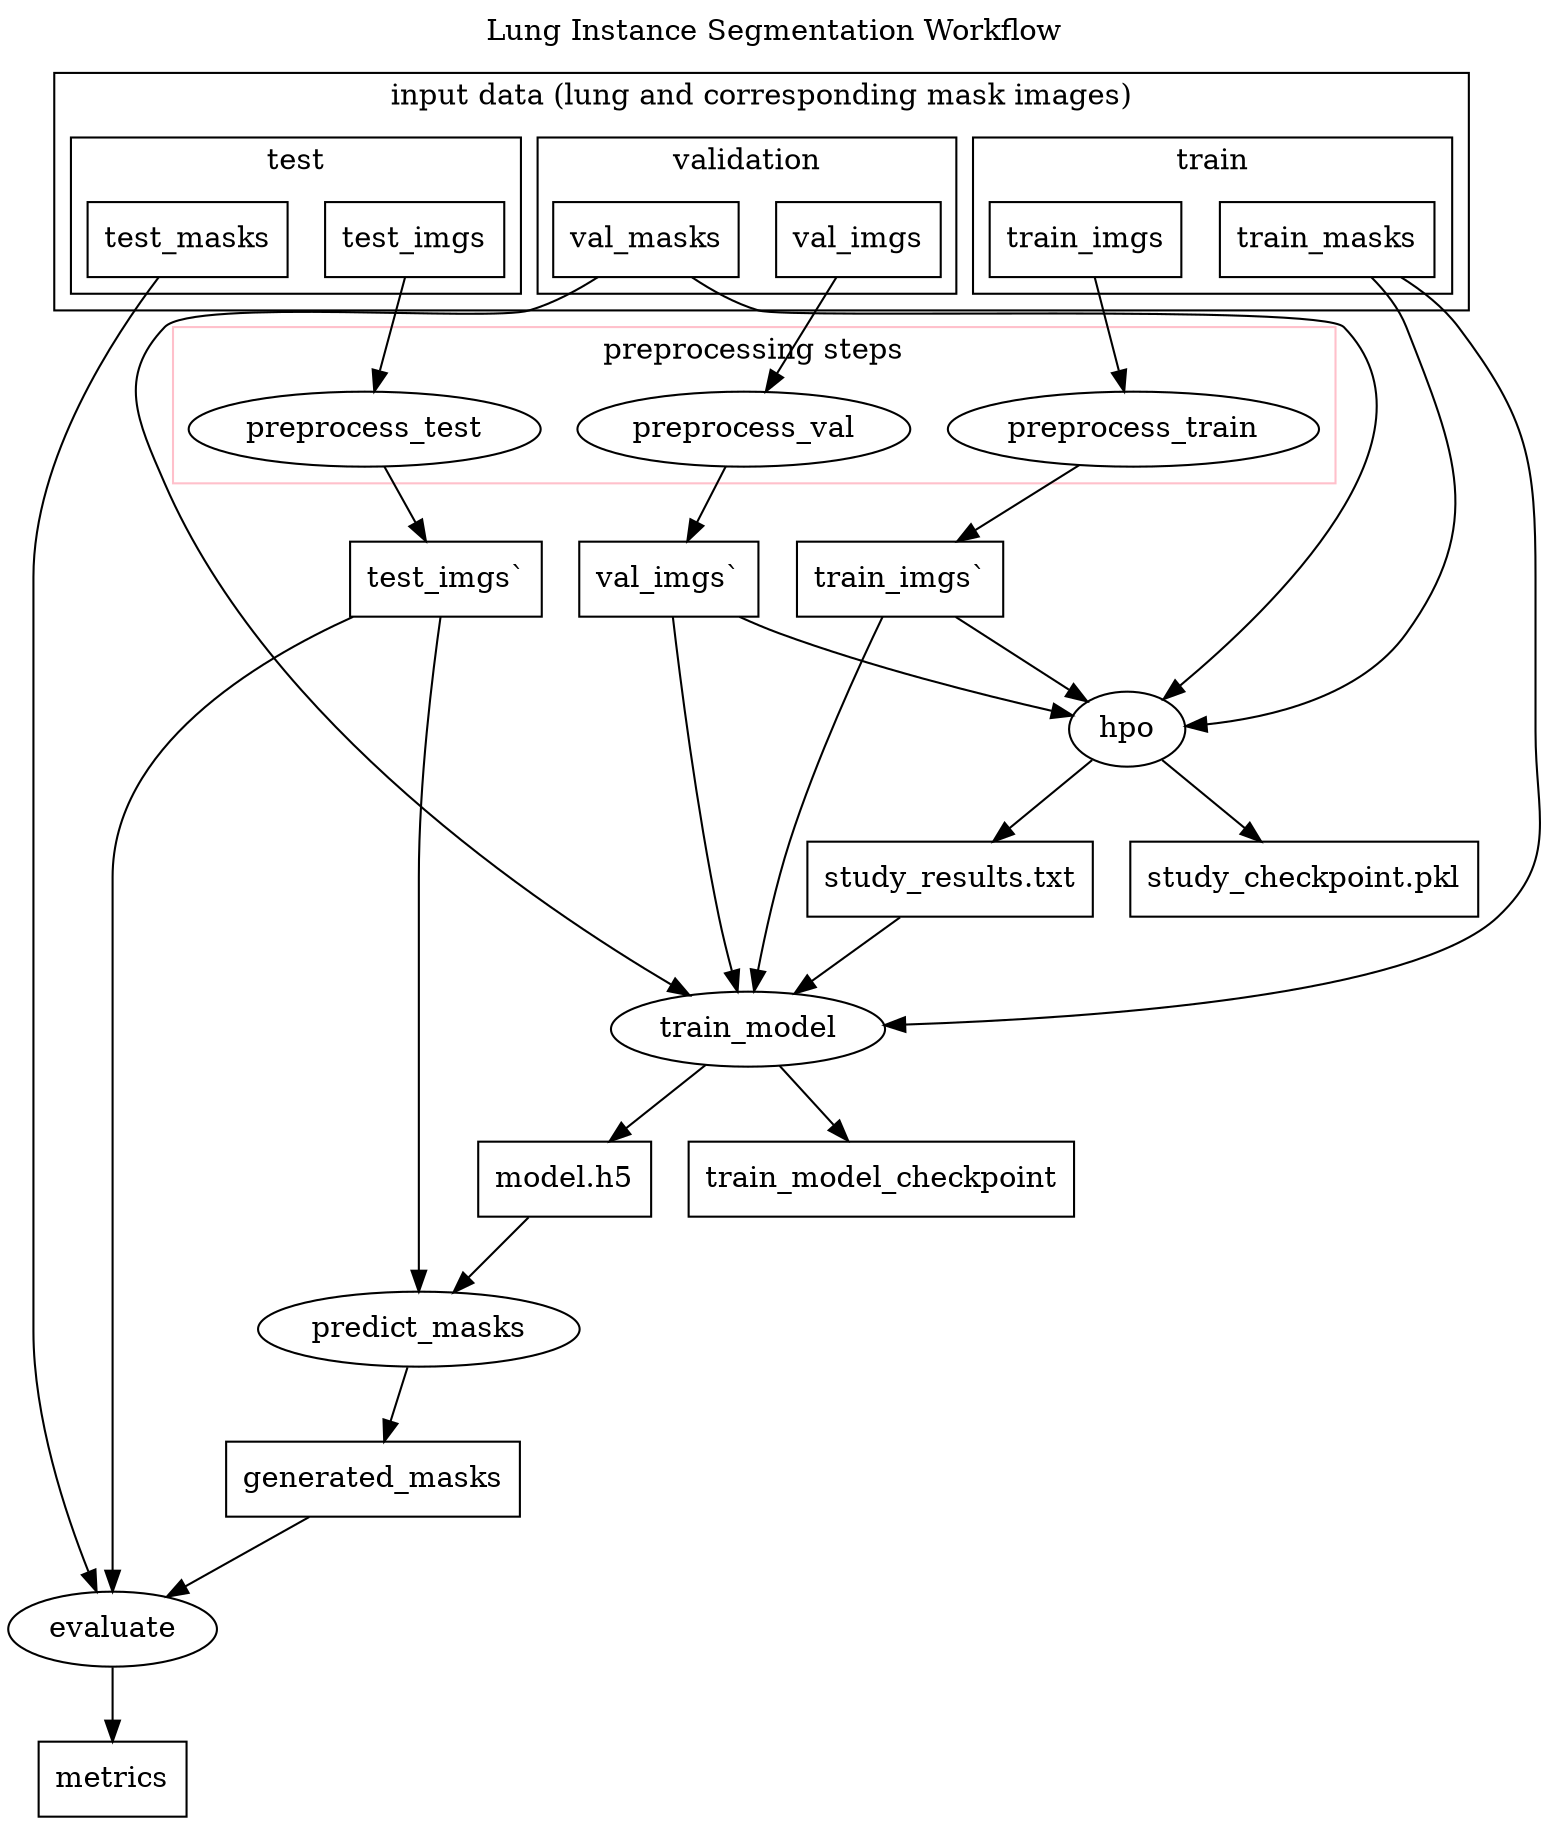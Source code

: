 digraph G {
    label = "Lung Instance Segmentation Workflow"
    labelloc="t"
    labelfontsize=20.0
    subgraph cluster_preprocessing {

        preprocess_train
        preprocess_val
        preprocess_test

        label="preprocessing steps";
        color=pink;
    }
    
    subgraph cluster_input {
        subgraph cluster_train {
            train_imgs
            train_masks
            label="train"
        }
        
        subgraph cluster_val {
            val_imgs
            val_masks
            label="validation"
        }
        
        subgraph cluster_test {
            test_imgs
            test_masks
            label="test"
        }
        
        label="input data (lung and corresponding mask images)"
    }
    
    subgraph cluster_processed_images {
        "train_imgs`";
        "val_imgs`";
        "test_imgs`";
        label="";
        color=white;
    }

    train_imgs -> preprocess_train;
    val_imgs -> preprocess_val;
    test_imgs -> preprocess_test;
    
    preprocess_train -> "train_imgs`";
    preprocess_val -> "val_imgs`";
    preprocess_test -> "test_imgs`";

    train_imgs [shape=box]
    val_imgs [shape=box]
    test_imgs [shape=box]
    train_masks [shape=box]
    val_masks [shape=box]
    test_masks [shape=box]
    "train_imgs`" [shape=box]
    "val_imgs`" [shape=box]
    "test_imgs`" [shape=box]
    generated_masks [shape=box]
    metrics [shape=box]
    "study_results.txt" [shape=box]
    "study_checkpoint.pkl" [shape=box]
    "model.h5" [shape=box]
    train_model_checkpoint [shape=box]
    
    "train_imgs`" -> train_model
    "val_imgs`" -> train_model
    "train_masks" -> train_model
    "val_masks" -> train_model
    
    "train_imgs`" -> hpo
    "val_imgs`" -> hpo
    "train_masks" -> hpo
    "val_masks" -> hpo


    "test_imgs`" -> predict_masks
    predict_masks -> generated_masks
    generated_masks -> evaluate
    test_masks -> evaluate
    "test_imgs`" -> evaluate
    evaluate -> metrics
    
    hpo -> "study_results.txt"
    hpo -> "study_checkpoint.pkl"
    "study_results.txt" -> train_model
    train_model -> "model.h5"
    train_model -> train_model_checkpoint
    
    "model.h5" -> predict_masks

}
